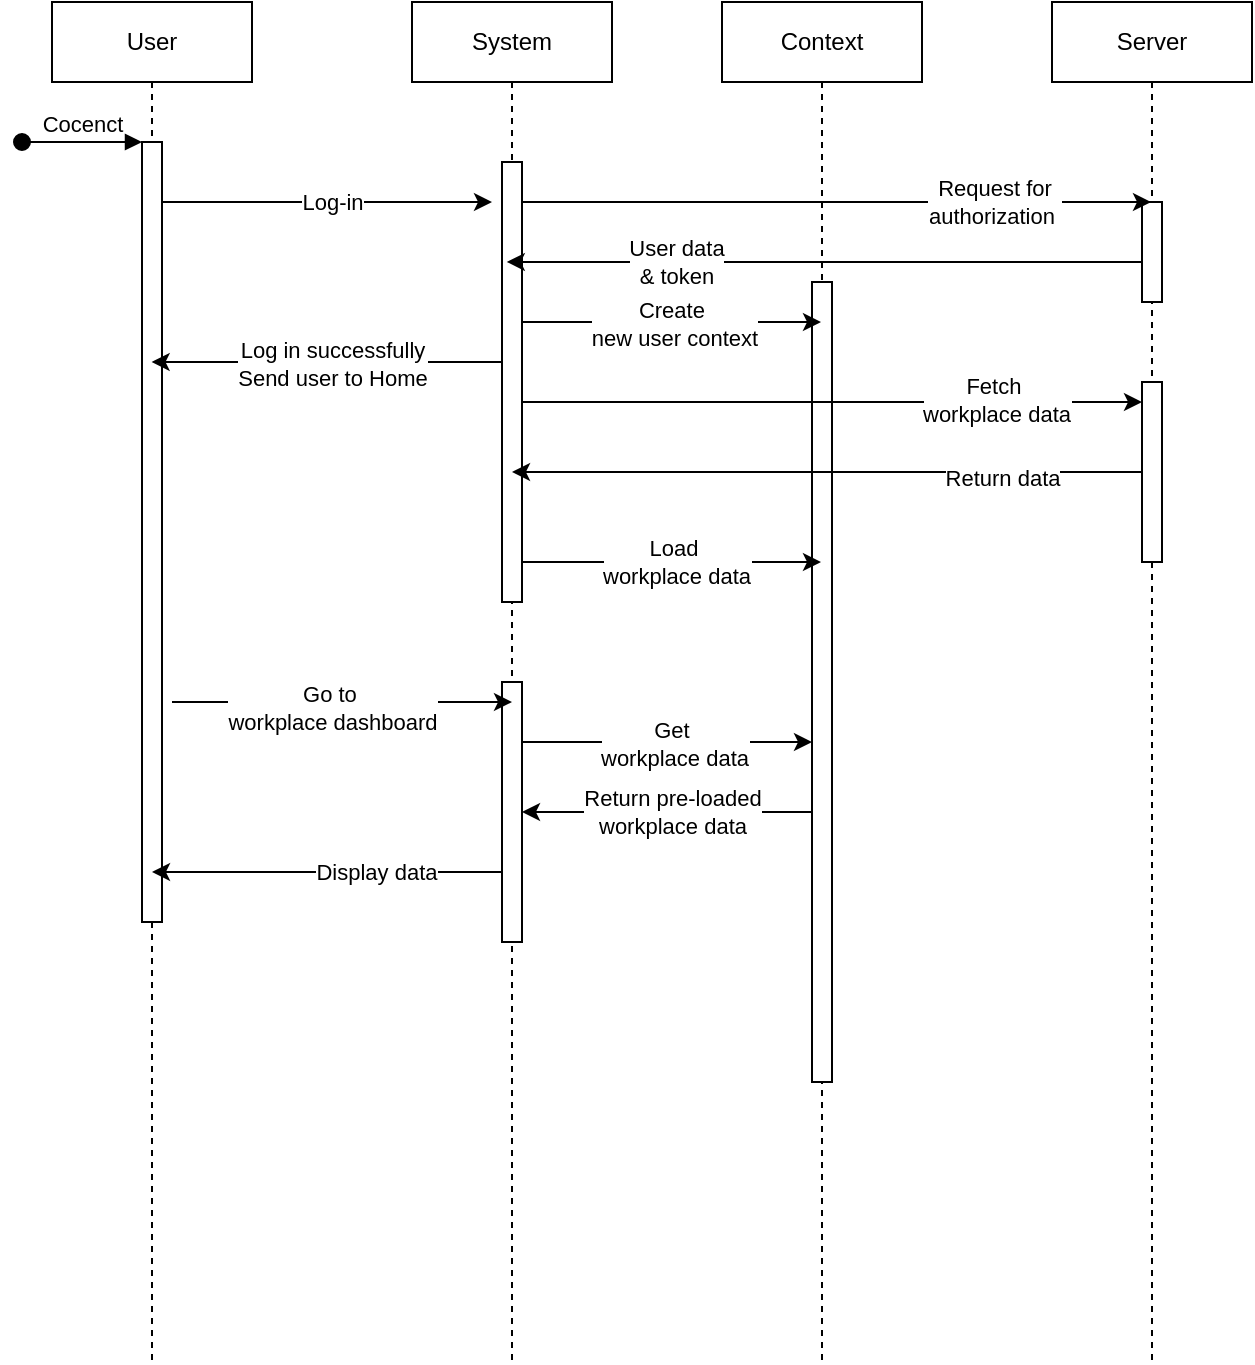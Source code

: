 <mxfile version="24.8.6">
  <diagram name="Page-1" id="2YBvvXClWsGukQMizWep">
    <mxGraphModel dx="1072" dy="602" grid="1" gridSize="10" guides="1" tooltips="1" connect="1" arrows="1" fold="1" page="1" pageScale="1" pageWidth="850" pageHeight="1100" math="0" shadow="0">
      <root>
        <mxCell id="0" />
        <mxCell id="1" parent="0" />
        <mxCell id="aM9ryv3xv72pqoxQDRHE-1" value="User" style="shape=umlLifeline;perimeter=lifelinePerimeter;whiteSpace=wrap;html=1;container=0;dropTarget=0;collapsible=0;recursiveResize=0;outlineConnect=0;portConstraint=eastwest;newEdgeStyle={&quot;edgeStyle&quot;:&quot;elbowEdgeStyle&quot;,&quot;elbow&quot;:&quot;vertical&quot;,&quot;curved&quot;:0,&quot;rounded&quot;:0};" parent="1" vertex="1">
          <mxGeometry x="40" y="40" width="100" height="680" as="geometry" />
        </mxCell>
        <mxCell id="aM9ryv3xv72pqoxQDRHE-2" value="" style="html=1;points=[];perimeter=orthogonalPerimeter;outlineConnect=0;targetShapes=umlLifeline;portConstraint=eastwest;newEdgeStyle={&quot;edgeStyle&quot;:&quot;elbowEdgeStyle&quot;,&quot;elbow&quot;:&quot;vertical&quot;,&quot;curved&quot;:0,&quot;rounded&quot;:0};" parent="aM9ryv3xv72pqoxQDRHE-1" vertex="1">
          <mxGeometry x="45" y="70" width="10" height="390" as="geometry" />
        </mxCell>
        <mxCell id="aM9ryv3xv72pqoxQDRHE-3" value="Cocenct" style="html=1;verticalAlign=bottom;startArrow=oval;endArrow=block;startSize=8;edgeStyle=elbowEdgeStyle;elbow=vertical;curved=0;rounded=0;" parent="aM9ryv3xv72pqoxQDRHE-1" target="aM9ryv3xv72pqoxQDRHE-2" edge="1">
          <mxGeometry relative="1" as="geometry">
            <mxPoint x="-15" y="70" as="sourcePoint" />
          </mxGeometry>
        </mxCell>
        <mxCell id="aM9ryv3xv72pqoxQDRHE-5" value="System" style="shape=umlLifeline;perimeter=lifelinePerimeter;whiteSpace=wrap;html=1;container=0;dropTarget=0;collapsible=0;recursiveResize=0;outlineConnect=0;portConstraint=eastwest;newEdgeStyle={&quot;edgeStyle&quot;:&quot;elbowEdgeStyle&quot;,&quot;elbow&quot;:&quot;vertical&quot;,&quot;curved&quot;:0,&quot;rounded&quot;:0};" parent="1" vertex="1">
          <mxGeometry x="220" y="40" width="100" height="680" as="geometry" />
        </mxCell>
        <mxCell id="aM9ryv3xv72pqoxQDRHE-6" value="" style="html=1;points=[];perimeter=orthogonalPerimeter;outlineConnect=0;targetShapes=umlLifeline;portConstraint=eastwest;newEdgeStyle={&quot;edgeStyle&quot;:&quot;elbowEdgeStyle&quot;,&quot;elbow&quot;:&quot;vertical&quot;,&quot;curved&quot;:0,&quot;rounded&quot;:0};" parent="aM9ryv3xv72pqoxQDRHE-5" vertex="1">
          <mxGeometry x="45" y="80" width="10" height="220" as="geometry" />
        </mxCell>
        <mxCell id="6auAk1BXHR18GFkYBAf2-18" value="" style="html=1;points=[];perimeter=orthogonalPerimeter;outlineConnect=0;targetShapes=umlLifeline;portConstraint=eastwest;newEdgeStyle={&quot;edgeStyle&quot;:&quot;elbowEdgeStyle&quot;,&quot;elbow&quot;:&quot;vertical&quot;,&quot;curved&quot;:0,&quot;rounded&quot;:0};" vertex="1" parent="aM9ryv3xv72pqoxQDRHE-5">
          <mxGeometry x="45" y="340" width="10" height="130" as="geometry" />
        </mxCell>
        <mxCell id="6auAk1BXHR18GFkYBAf2-1" value="Context" style="shape=umlLifeline;perimeter=lifelinePerimeter;whiteSpace=wrap;html=1;container=0;dropTarget=0;collapsible=0;recursiveResize=0;outlineConnect=0;portConstraint=eastwest;newEdgeStyle={&quot;edgeStyle&quot;:&quot;elbowEdgeStyle&quot;,&quot;elbow&quot;:&quot;vertical&quot;,&quot;curved&quot;:0,&quot;rounded&quot;:0};" vertex="1" parent="1">
          <mxGeometry x="375" y="40" width="100" height="680" as="geometry" />
        </mxCell>
        <mxCell id="6auAk1BXHR18GFkYBAf2-2" value="" style="html=1;points=[];perimeter=orthogonalPerimeter;outlineConnect=0;targetShapes=umlLifeline;portConstraint=eastwest;newEdgeStyle={&quot;edgeStyle&quot;:&quot;elbowEdgeStyle&quot;,&quot;elbow&quot;:&quot;vertical&quot;,&quot;curved&quot;:0,&quot;rounded&quot;:0};" vertex="1" parent="6auAk1BXHR18GFkYBAf2-1">
          <mxGeometry x="45" y="140" width="10" height="400" as="geometry" />
        </mxCell>
        <mxCell id="6auAk1BXHR18GFkYBAf2-3" style="edgeStyle=elbowEdgeStyle;rounded=0;orthogonalLoop=1;jettySize=auto;html=1;elbow=vertical;curved=0;" edge="1" parent="1">
          <mxGeometry relative="1" as="geometry">
            <mxPoint x="95" y="139.997" as="sourcePoint" />
            <mxPoint x="260" y="140" as="targetPoint" />
          </mxGeometry>
        </mxCell>
        <mxCell id="6auAk1BXHR18GFkYBAf2-4" value="Log-in" style="edgeLabel;html=1;align=center;verticalAlign=middle;resizable=0;points=[];" vertex="1" connectable="0" parent="6auAk1BXHR18GFkYBAf2-3">
          <mxGeometry x="-0.189" y="1" relative="1" as="geometry">
            <mxPoint x="18" y="1" as="offset" />
          </mxGeometry>
        </mxCell>
        <mxCell id="6auAk1BXHR18GFkYBAf2-5" value="Server" style="shape=umlLifeline;perimeter=lifelinePerimeter;whiteSpace=wrap;html=1;container=0;dropTarget=0;collapsible=0;recursiveResize=0;outlineConnect=0;portConstraint=eastwest;newEdgeStyle={&quot;edgeStyle&quot;:&quot;elbowEdgeStyle&quot;,&quot;elbow&quot;:&quot;vertical&quot;,&quot;curved&quot;:0,&quot;rounded&quot;:0};" vertex="1" parent="1">
          <mxGeometry x="540" y="40" width="100" height="680" as="geometry" />
        </mxCell>
        <mxCell id="6auAk1BXHR18GFkYBAf2-6" value="" style="html=1;points=[];perimeter=orthogonalPerimeter;outlineConnect=0;targetShapes=umlLifeline;portConstraint=eastwest;newEdgeStyle={&quot;edgeStyle&quot;:&quot;elbowEdgeStyle&quot;,&quot;elbow&quot;:&quot;vertical&quot;,&quot;curved&quot;:0,&quot;rounded&quot;:0};" vertex="1" parent="6auAk1BXHR18GFkYBAf2-5">
          <mxGeometry x="45" y="100" width="10" height="50" as="geometry" />
        </mxCell>
        <mxCell id="6auAk1BXHR18GFkYBAf2-22" value="" style="html=1;points=[];perimeter=orthogonalPerimeter;outlineConnect=0;targetShapes=umlLifeline;portConstraint=eastwest;newEdgeStyle={&quot;edgeStyle&quot;:&quot;elbowEdgeStyle&quot;,&quot;elbow&quot;:&quot;vertical&quot;,&quot;curved&quot;:0,&quot;rounded&quot;:0};" vertex="1" parent="6auAk1BXHR18GFkYBAf2-5">
          <mxGeometry x="45" y="190" width="10" height="90" as="geometry" />
        </mxCell>
        <mxCell id="6auAk1BXHR18GFkYBAf2-7" style="edgeStyle=elbowEdgeStyle;rounded=0;orthogonalLoop=1;jettySize=auto;html=1;elbow=vertical;curved=0;" edge="1" parent="1">
          <mxGeometry relative="1" as="geometry">
            <mxPoint x="275" y="139.997" as="sourcePoint" />
            <mxPoint x="589.5" y="139.997" as="targetPoint" />
          </mxGeometry>
        </mxCell>
        <mxCell id="6auAk1BXHR18GFkYBAf2-8" value="Request for&lt;div&gt;authorization&amp;nbsp;&lt;/div&gt;" style="edgeLabel;html=1;align=center;verticalAlign=middle;resizable=0;points=[];" vertex="1" connectable="0" parent="6auAk1BXHR18GFkYBAf2-7">
          <mxGeometry x="0.561" relative="1" as="geometry">
            <mxPoint x="-10" as="offset" />
          </mxGeometry>
        </mxCell>
        <mxCell id="6auAk1BXHR18GFkYBAf2-9" style="edgeStyle=elbowEdgeStyle;rounded=0;orthogonalLoop=1;jettySize=auto;html=1;elbow=vertical;curved=0;" edge="1" parent="1" source="6auAk1BXHR18GFkYBAf2-6">
          <mxGeometry relative="1" as="geometry">
            <mxPoint x="582.59" y="169.997" as="sourcePoint" />
            <mxPoint x="267.4" y="169.997" as="targetPoint" />
          </mxGeometry>
        </mxCell>
        <mxCell id="6auAk1BXHR18GFkYBAf2-10" value="User data&lt;div&gt;&amp;amp; token&lt;/div&gt;" style="edgeLabel;html=1;align=center;verticalAlign=middle;resizable=0;points=[];" vertex="1" connectable="0" parent="6auAk1BXHR18GFkYBAf2-9">
          <mxGeometry x="0.581" relative="1" as="geometry">
            <mxPoint x="18" as="offset" />
          </mxGeometry>
        </mxCell>
        <mxCell id="6auAk1BXHR18GFkYBAf2-11" style="edgeStyle=elbowEdgeStyle;rounded=0;orthogonalLoop=1;jettySize=auto;html=1;elbow=vertical;curved=0;" edge="1" parent="1">
          <mxGeometry relative="1" as="geometry">
            <mxPoint x="275" y="199.997" as="sourcePoint" />
            <mxPoint x="424.5" y="199.997" as="targetPoint" />
          </mxGeometry>
        </mxCell>
        <mxCell id="6auAk1BXHR18GFkYBAf2-12" value="Create&amp;nbsp;&lt;div&gt;new user context&lt;/div&gt;" style="edgeLabel;html=1;align=center;verticalAlign=middle;resizable=0;points=[];" vertex="1" connectable="0" parent="6auAk1BXHR18GFkYBAf2-11">
          <mxGeometry x="-0.152" y="-1" relative="1" as="geometry">
            <mxPoint x="12" as="offset" />
          </mxGeometry>
        </mxCell>
        <mxCell id="6auAk1BXHR18GFkYBAf2-13" style="edgeStyle=elbowEdgeStyle;rounded=0;orthogonalLoop=1;jettySize=auto;html=1;elbow=horizontal;curved=0;" edge="1" parent="1">
          <mxGeometry relative="1" as="geometry">
            <mxPoint x="265" y="219.997" as="sourcePoint" />
            <mxPoint x="89.81" y="219.997" as="targetPoint" />
          </mxGeometry>
        </mxCell>
        <mxCell id="6auAk1BXHR18GFkYBAf2-17" value="Log in successfully&lt;div&gt;Send user to Home&lt;/div&gt;" style="edgeLabel;html=1;align=center;verticalAlign=middle;resizable=0;points=[];" vertex="1" connectable="0" parent="6auAk1BXHR18GFkYBAf2-13">
          <mxGeometry x="0.107" y="1" relative="1" as="geometry">
            <mxPoint x="12" as="offset" />
          </mxGeometry>
        </mxCell>
        <mxCell id="6auAk1BXHR18GFkYBAf2-19" style="edgeStyle=elbowEdgeStyle;rounded=0;orthogonalLoop=1;jettySize=auto;html=1;elbow=vertical;curved=0;" edge="1" parent="1">
          <mxGeometry relative="1" as="geometry">
            <mxPoint x="100" y="389.997" as="sourcePoint" />
            <mxPoint x="270" y="389.997" as="targetPoint" />
          </mxGeometry>
        </mxCell>
        <mxCell id="6auAk1BXHR18GFkYBAf2-20" value="Go to&amp;nbsp;&lt;div&gt;workplace dashboard&lt;/div&gt;" style="edgeLabel;html=1;align=center;verticalAlign=middle;resizable=0;points=[];" vertex="1" connectable="0" parent="6auAk1BXHR18GFkYBAf2-19">
          <mxGeometry x="0.593" y="-3" relative="1" as="geometry">
            <mxPoint x="-56" as="offset" />
          </mxGeometry>
        </mxCell>
        <mxCell id="6auAk1BXHR18GFkYBAf2-23" style="edgeStyle=elbowEdgeStyle;rounded=0;orthogonalLoop=1;jettySize=auto;html=1;elbow=horizontal;curved=0;" edge="1" parent="1" source="aM9ryv3xv72pqoxQDRHE-6" target="6auAk1BXHR18GFkYBAf2-22">
          <mxGeometry relative="1" as="geometry">
            <Array as="points">
              <mxPoint x="480" y="240" />
            </Array>
          </mxGeometry>
        </mxCell>
        <mxCell id="6auAk1BXHR18GFkYBAf2-24" value="Fetch&amp;nbsp;&lt;div&gt;workplace data&lt;/div&gt;" style="edgeLabel;html=1;align=center;verticalAlign=middle;resizable=0;points=[];" vertex="1" connectable="0" parent="6auAk1BXHR18GFkYBAf2-23">
          <mxGeometry x="0.53" y="1" relative="1" as="geometry">
            <mxPoint as="offset" />
          </mxGeometry>
        </mxCell>
        <mxCell id="6auAk1BXHR18GFkYBAf2-25" style="edgeStyle=elbowEdgeStyle;rounded=0;orthogonalLoop=1;jettySize=auto;html=1;elbow=vertical;curved=0;" edge="1" parent="1" source="6auAk1BXHR18GFkYBAf2-22" target="aM9ryv3xv72pqoxQDRHE-5">
          <mxGeometry relative="1" as="geometry" />
        </mxCell>
        <mxCell id="6auAk1BXHR18GFkYBAf2-26" value="Return data" style="edgeLabel;html=1;align=center;verticalAlign=middle;resizable=0;points=[];" vertex="1" connectable="0" parent="6auAk1BXHR18GFkYBAf2-25">
          <mxGeometry x="-0.555" y="3" relative="1" as="geometry">
            <mxPoint as="offset" />
          </mxGeometry>
        </mxCell>
        <mxCell id="6auAk1BXHR18GFkYBAf2-27" style="edgeStyle=elbowEdgeStyle;rounded=0;orthogonalLoop=1;jettySize=auto;html=1;elbow=vertical;curved=0;" edge="1" parent="1">
          <mxGeometry relative="1" as="geometry">
            <mxPoint x="275" y="320.004" as="sourcePoint" />
            <mxPoint x="424.5" y="320.004" as="targetPoint" />
          </mxGeometry>
        </mxCell>
        <mxCell id="6auAk1BXHR18GFkYBAf2-28" value="Load&amp;nbsp;&lt;div&gt;workplace data&lt;/div&gt;" style="edgeLabel;html=1;align=center;verticalAlign=middle;resizable=0;points=[];" vertex="1" connectable="0" parent="6auAk1BXHR18GFkYBAf2-27">
          <mxGeometry x="0.428" y="1" relative="1" as="geometry">
            <mxPoint x="-30" y="1" as="offset" />
          </mxGeometry>
        </mxCell>
        <mxCell id="6auAk1BXHR18GFkYBAf2-29" style="edgeStyle=elbowEdgeStyle;rounded=0;orthogonalLoop=1;jettySize=auto;html=1;elbow=vertical;curved=0;" edge="1" parent="1">
          <mxGeometry relative="1" as="geometry">
            <mxPoint x="275" y="409.997" as="sourcePoint" />
            <mxPoint x="420" y="409.997" as="targetPoint" />
          </mxGeometry>
        </mxCell>
        <mxCell id="6auAk1BXHR18GFkYBAf2-30" value="Get&amp;nbsp;&lt;div&gt;workplace data&lt;/div&gt;" style="edgeLabel;html=1;align=center;verticalAlign=middle;resizable=0;points=[];" vertex="1" connectable="0" parent="6auAk1BXHR18GFkYBAf2-29">
          <mxGeometry x="0.386" y="-1" relative="1" as="geometry">
            <mxPoint x="-25" as="offset" />
          </mxGeometry>
        </mxCell>
        <mxCell id="6auAk1BXHR18GFkYBAf2-31" style="edgeStyle=elbowEdgeStyle;rounded=0;orthogonalLoop=1;jettySize=auto;html=1;elbow=vertical;curved=0;" edge="1" parent="1" source="6auAk1BXHR18GFkYBAf2-2" target="6auAk1BXHR18GFkYBAf2-18">
          <mxGeometry relative="1" as="geometry" />
        </mxCell>
        <mxCell id="6auAk1BXHR18GFkYBAf2-32" value="Return pre-loaded&lt;div&gt;workplace data&lt;/div&gt;" style="edgeLabel;html=1;align=center;verticalAlign=middle;resizable=0;points=[];" vertex="1" connectable="0" parent="6auAk1BXHR18GFkYBAf2-31">
          <mxGeometry x="0.431" y="1" relative="1" as="geometry">
            <mxPoint x="33" y="-1" as="offset" />
          </mxGeometry>
        </mxCell>
        <mxCell id="6auAk1BXHR18GFkYBAf2-33" style="edgeStyle=elbowEdgeStyle;rounded=0;orthogonalLoop=1;jettySize=auto;html=1;elbow=vertical;curved=0;" edge="1" parent="1" target="aM9ryv3xv72pqoxQDRHE-1">
          <mxGeometry relative="1" as="geometry">
            <mxPoint x="265" y="450" as="sourcePoint" />
            <mxPoint x="89.81" y="450" as="targetPoint" />
            <Array as="points">
              <mxPoint x="140" y="475" />
            </Array>
          </mxGeometry>
        </mxCell>
        <mxCell id="6auAk1BXHR18GFkYBAf2-34" value="Display data" style="edgeLabel;html=1;align=center;verticalAlign=middle;resizable=0;points=[];" vertex="1" connectable="0" parent="6auAk1BXHR18GFkYBAf2-33">
          <mxGeometry x="0.147" y="2" relative="1" as="geometry">
            <mxPoint x="26" y="-2" as="offset" />
          </mxGeometry>
        </mxCell>
      </root>
    </mxGraphModel>
  </diagram>
</mxfile>
